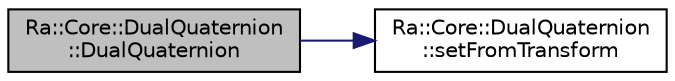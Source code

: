 digraph "Ra::Core::DualQuaternion::DualQuaternion"
{
 // INTERACTIVE_SVG=YES
 // LATEX_PDF_SIZE
  edge [fontname="Helvetica",fontsize="10",labelfontname="Helvetica",labelfontsize="10"];
  node [fontname="Helvetica",fontsize="10",shape=record];
  rankdir="LR";
  Node1 [label="Ra::Core::DualQuaternion\l::DualQuaternion",height=0.2,width=0.4,color="black", fillcolor="grey75", style="filled", fontcolor="black",tooltip=" "];
  Node1 -> Node2 [color="midnightblue",fontsize="10",style="solid",fontname="Helvetica"];
  Node2 [label="Ra::Core::DualQuaternion\l::setFromTransform",height=0.2,width=0.4,color="black", fillcolor="white", style="filled",URL="$classRa_1_1Core_1_1DualQuaternion.html#a0e9fbf03265fb5dd5a4c390503a1cb36",tooltip="Other methods."];
}
